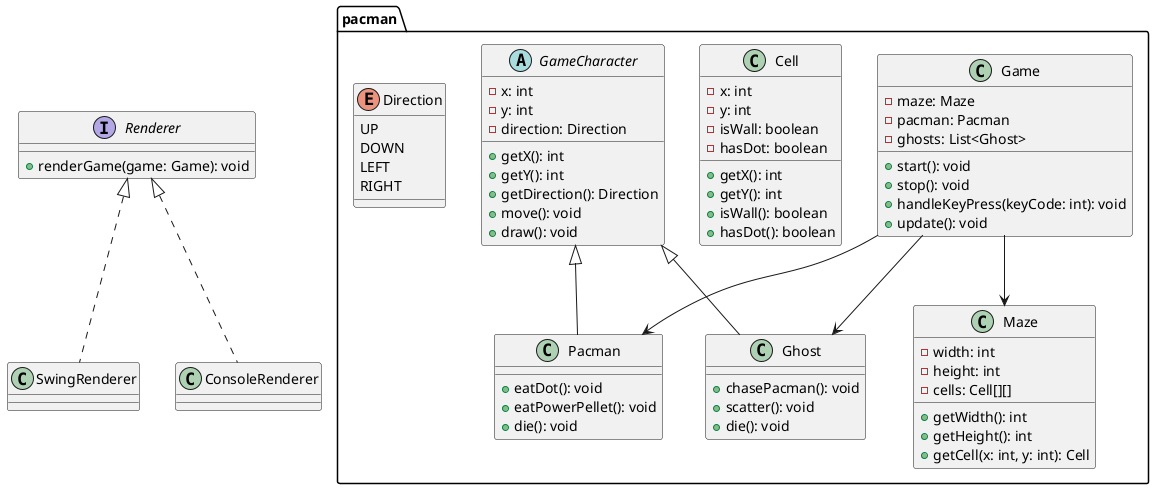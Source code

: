 @startuml

package pacman {
  
  class Game {
    - maze: Maze
    - pacman: Pacman
    - ghosts: List<Ghost>
    + start(): void
    + stop(): void
    + handleKeyPress(keyCode: int): void
    + update(): void
  }
  
  class Maze {
    - width: int
    - height: int
    - cells: Cell[][]
    + getWidth(): int
    + getHeight(): int
    + getCell(x: int, y: int): Cell
  }
  
  class Cell {
    - x: int
    - y: int
    - isWall: boolean
    - hasDot: boolean
    + getX(): int
    + getY(): int
    + isWall(): boolean
    + hasDot(): boolean
  }
  
  abstract class GameCharacter {
    - x: int
    - y: int
    - direction: Direction
    + getX(): int
    + getY(): int
    + getDirection(): Direction
    + move(): void
    + draw(): void
  }
  
  class Pacman {
    + eatDot(): void
    + eatPowerPellet(): void
    + die(): void
  }
  
  class Ghost {
    + chasePacman(): void
    + scatter(): void
    + die(): void
  }
  
  enum Direction {
    UP
    DOWN
    LEFT
    RIGHT
  }
  
  GameCharacter <|-- Pacman
  GameCharacter <|-- Ghost
  
  Game --> Maze
  Game --> Pacman
  Game --> Ghost
  
}

interface Renderer {
  + renderGame(game: Game): void
}

Renderer <|.. SwingRenderer
Renderer <|.. ConsoleRenderer

@enduml
